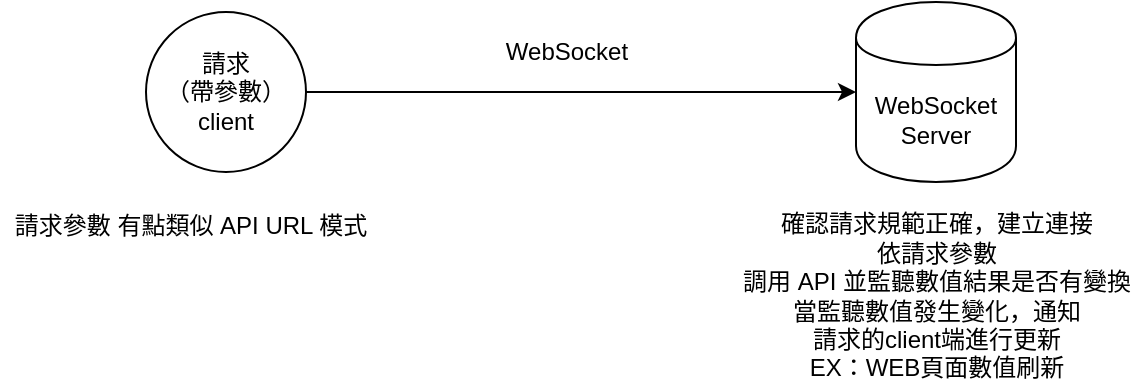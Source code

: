 <mxfile version="12.7.9" type="github">
  <diagram id="tPdWkuktPei4_erELkiG" name="第1頁">
    <mxGraphModel dx="1069" dy="577" grid="1" gridSize="10" guides="1" tooltips="1" connect="1" arrows="1" fold="1" page="1" pageScale="1" pageWidth="1169" pageHeight="827" math="0" shadow="0">
      <root>
        <mxCell id="0" />
        <mxCell id="1" parent="0" />
        <mxCell id="lFk-jbKLRmFer0ZguVhq-1" value="請求&lt;br&gt;（帶參數）&lt;br&gt;client" style="ellipse;whiteSpace=wrap;html=1;aspect=fixed;" vertex="1" parent="1">
          <mxGeometry x="190" y="200" width="80" height="80" as="geometry" />
        </mxCell>
        <mxCell id="lFk-jbKLRmFer0ZguVhq-2" value="" style="endArrow=classic;html=1;exitX=1;exitY=0.5;exitDx=0;exitDy=0;entryX=0;entryY=0.5;entryDx=0;entryDy=0;" edge="1" parent="1" source="lFk-jbKLRmFer0ZguVhq-1" target="lFk-jbKLRmFer0ZguVhq-3">
          <mxGeometry width="50" height="50" relative="1" as="geometry">
            <mxPoint x="300" y="240" as="sourcePoint" />
            <mxPoint x="350" y="240" as="targetPoint" />
          </mxGeometry>
        </mxCell>
        <mxCell id="lFk-jbKLRmFer0ZguVhq-3" value="WebSocket&lt;br&gt;Server" style="shape=cylinder;whiteSpace=wrap;html=1;boundedLbl=1;backgroundOutline=1;" vertex="1" parent="1">
          <mxGeometry x="545" y="195" width="80" height="90" as="geometry" />
        </mxCell>
        <mxCell id="lFk-jbKLRmFer0ZguVhq-4" value="&lt;span style=&quot;white-space: normal&quot;&gt;WebSocket&lt;/span&gt;" style="text;html=1;align=center;verticalAlign=middle;resizable=0;points=[];autosize=1;" vertex="1" parent="1">
          <mxGeometry x="360" y="210" width="80" height="20" as="geometry" />
        </mxCell>
        <mxCell id="lFk-jbKLRmFer0ZguVhq-5" value="請求參數 有點類似 API URL 模式" style="text;html=1;align=center;verticalAlign=middle;resizable=0;points=[];autosize=1;" vertex="1" parent="1">
          <mxGeometry x="117" y="297" width="190" height="20" as="geometry" />
        </mxCell>
        <mxCell id="lFk-jbKLRmFer0ZguVhq-6" value="確認請求規範正確，建立連接&lt;br&gt;依請求參數&lt;br&gt;調用 API 並監聽數值結果是否有變換&lt;br&gt;當監聽數值發生變化，通知&lt;br&gt;請求的client端進行更新&lt;br&gt;EX：WEB頁面數值刷新" style="text;html=1;align=center;verticalAlign=middle;resizable=0;points=[];autosize=1;" vertex="1" parent="1">
          <mxGeometry x="480" y="297" width="210" height="90" as="geometry" />
        </mxCell>
      </root>
    </mxGraphModel>
  </diagram>
</mxfile>

